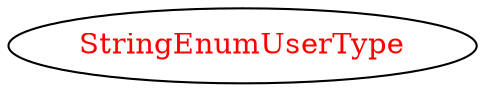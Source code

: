 digraph dependencyGraph {
 concentrate=true;
 ranksep="2.0";
 rankdir="LR"; 
 splines="ortho";
"StringEnumUserType" [fontcolor="red"];
}